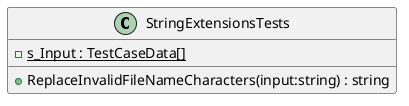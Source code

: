 @startuml
class StringExtensionsTests {
    {static} - s_Input : TestCaseData[]
    + ReplaceInvalidFileNameCharacters(input:string) : string
}
@enduml
